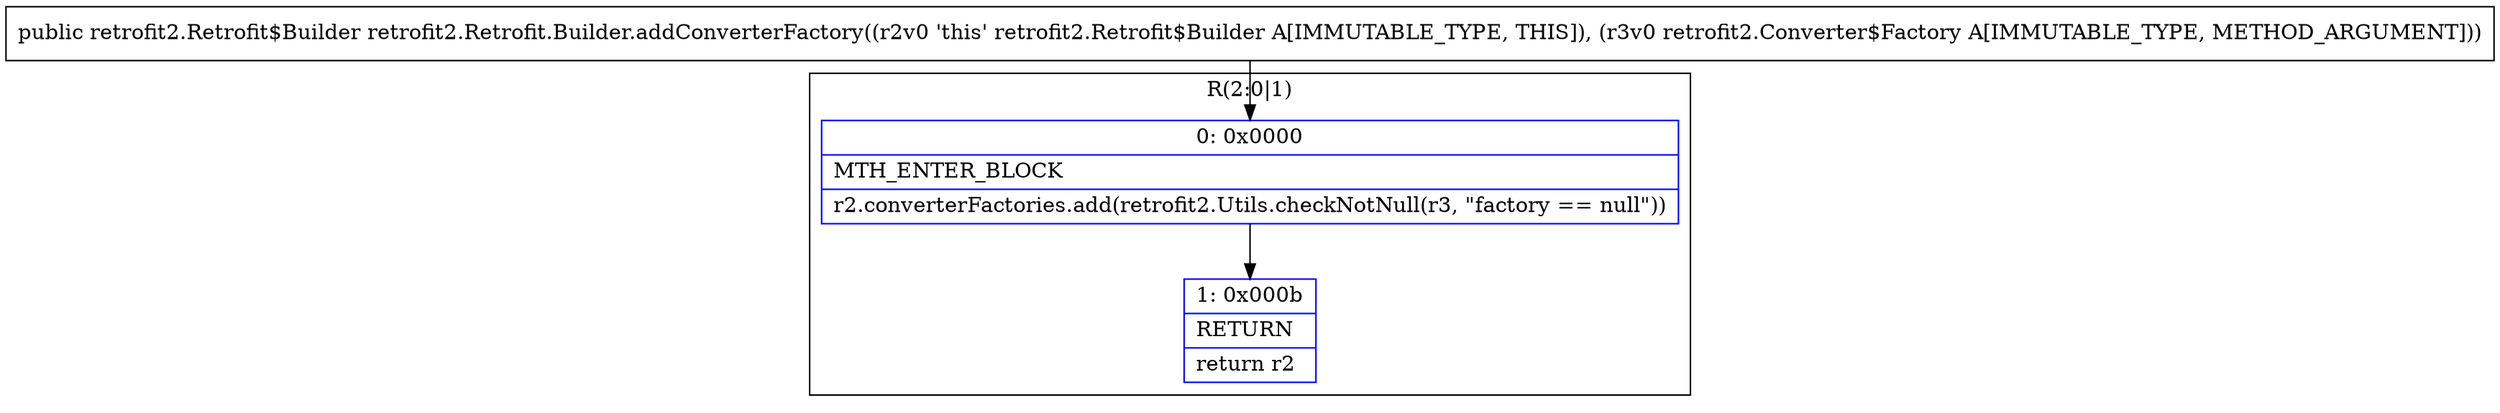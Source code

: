 digraph "CFG forretrofit2.Retrofit.Builder.addConverterFactory(Lretrofit2\/Converter$Factory;)Lretrofit2\/Retrofit$Builder;" {
subgraph cluster_Region_58033260 {
label = "R(2:0|1)";
node [shape=record,color=blue];
Node_0 [shape=record,label="{0\:\ 0x0000|MTH_ENTER_BLOCK\l|r2.converterFactories.add(retrofit2.Utils.checkNotNull(r3, \"factory == null\"))\l}"];
Node_1 [shape=record,label="{1\:\ 0x000b|RETURN\l|return r2\l}"];
}
MethodNode[shape=record,label="{public retrofit2.Retrofit$Builder retrofit2.Retrofit.Builder.addConverterFactory((r2v0 'this' retrofit2.Retrofit$Builder A[IMMUTABLE_TYPE, THIS]), (r3v0 retrofit2.Converter$Factory A[IMMUTABLE_TYPE, METHOD_ARGUMENT])) }"];
MethodNode -> Node_0;
Node_0 -> Node_1;
}

